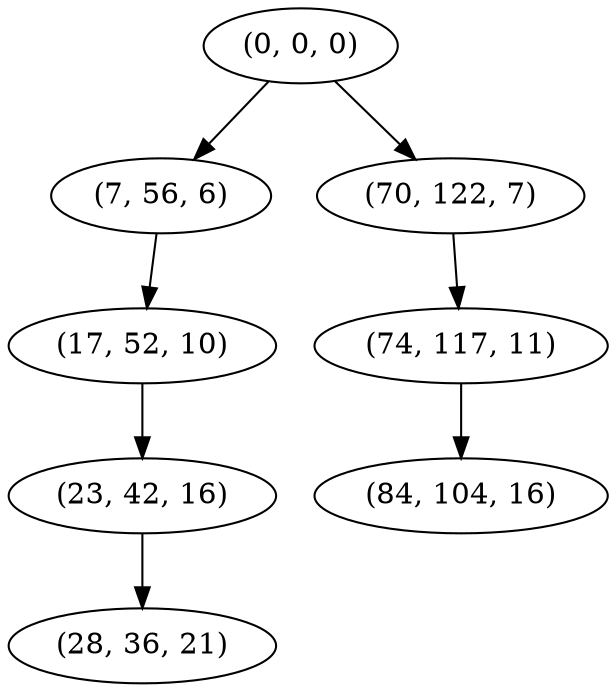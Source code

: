 digraph tree {
    "(0, 0, 0)";
    "(7, 56, 6)";
    "(17, 52, 10)";
    "(23, 42, 16)";
    "(28, 36, 21)";
    "(70, 122, 7)";
    "(74, 117, 11)";
    "(84, 104, 16)";
    "(0, 0, 0)" -> "(7, 56, 6)";
    "(0, 0, 0)" -> "(70, 122, 7)";
    "(7, 56, 6)" -> "(17, 52, 10)";
    "(17, 52, 10)" -> "(23, 42, 16)";
    "(23, 42, 16)" -> "(28, 36, 21)";
    "(70, 122, 7)" -> "(74, 117, 11)";
    "(74, 117, 11)" -> "(84, 104, 16)";
}
